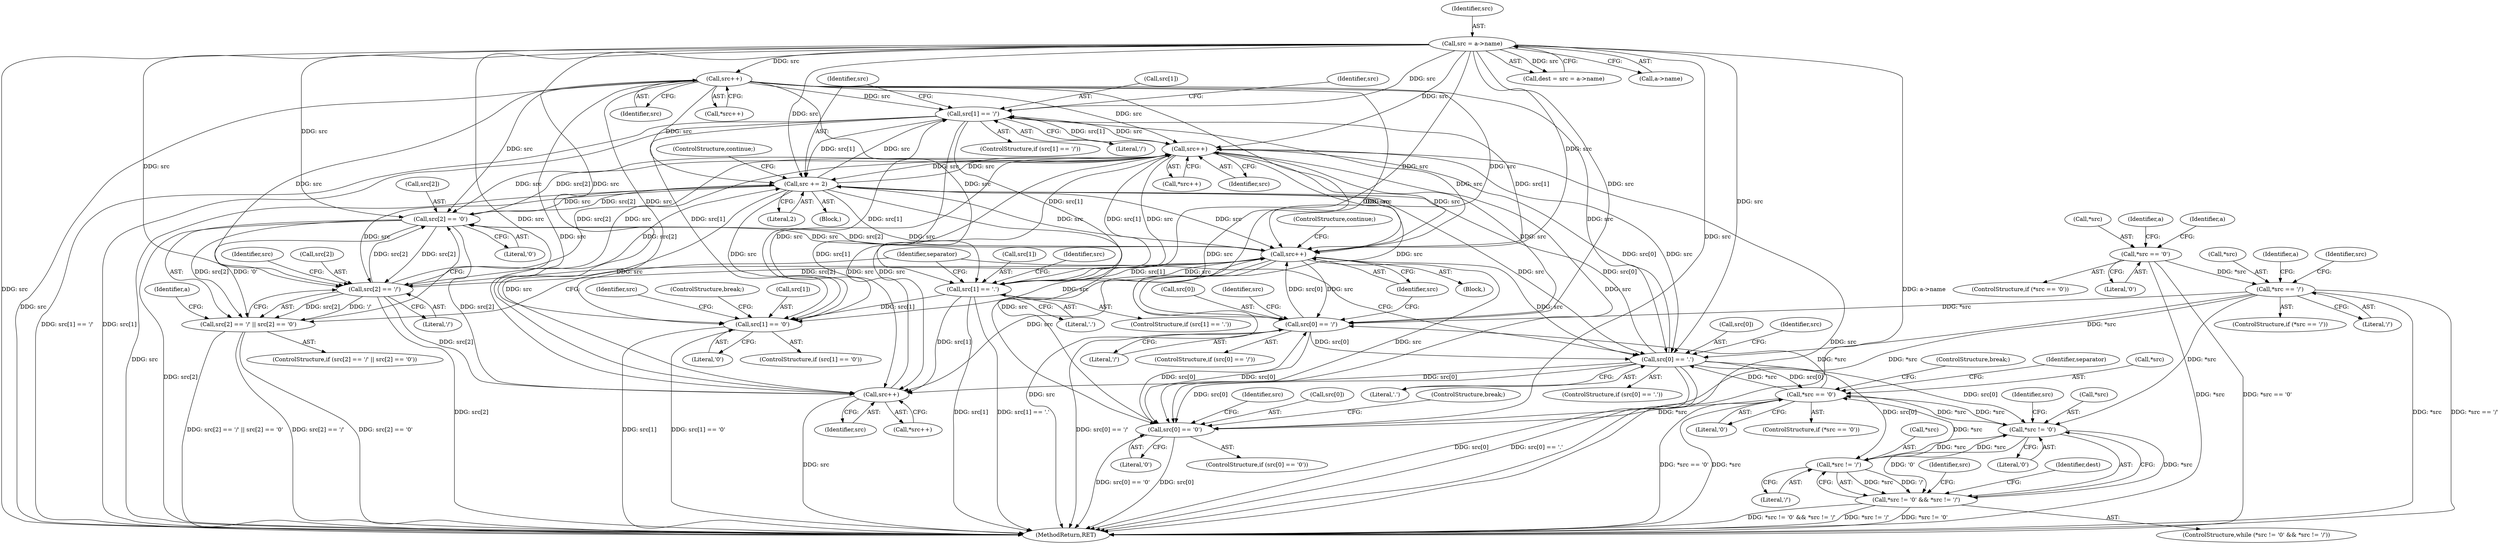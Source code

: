 digraph "0_libarchive_59357157706d47c365b2227739e17daba3607526_0@array" {
"1000212" [label="(Call,src[1] == '/')"];
"1000171" [label="(Call,src++)"];
"1000124" [label="(Call,src = a->name)"];
"1000293" [label="(Call,src++)"];
"1000218" [label="(Call,src += 2)"];
"1000237" [label="(Call,src[2] == '\0')"];
"1000191" [label="(Call,src++)"];
"1000185" [label="(Call,src[0] == '/')"];
"1000285" [label="(Call,*src == '\0')"];
"1000268" [label="(Call,*src != '\0')"];
"1000147" [label="(Call,*src == '/')"];
"1000130" [label="(Call,*src == '\0')"];
"1000196" [label="(Call,src[0] == '.')"];
"1000272" [label="(Call,*src != '/')"];
"1000176" [label="(Call,src[0] == '\0')"];
"1000212" [label="(Call,src[1] == '/')"];
"1000203" [label="(Call,src[1] == '\0')"];
"1000224" [label="(Call,src[1] == '.')"];
"1000232" [label="(Call,src[2] == '/')"];
"1000282" [label="(Call,src++)"];
"1000231" [label="(Call,src[2] == '/' || src[2] == '\0')"];
"1000267" [label="(Call,*src != '\0' && *src != '/')"];
"1000171" [label="(Call,src++)"];
"1000193" [label="(ControlStructure,continue;)"];
"1000202" [label="(ControlStructure,if (src[1] == '\0'))"];
"1000129" [label="(ControlStructure,if (*src == '\0'))"];
"1000287" [label="(Identifier,src)"];
"1000184" [label="(ControlStructure,if (src[0] == '/'))"];
"1000233" [label="(Call,src[2])"];
"1000269" [label="(Call,*src)"];
"1000212" [label="(Call,src[1] == '/')"];
"1000218" [label="(Call,src += 2)"];
"1000223" [label="(ControlStructure,if (src[1] == '.'))"];
"1000272" [label="(Call,*src != '/')"];
"1000186" [label="(Call,src[0])"];
"1000260" [label="(Identifier,separator)"];
"1000221" [label="(ControlStructure,continue;)"];
"1000200" [label="(Literal,'.')"];
"1000187" [label="(Identifier,src)"];
"1000267" [label="(Call,*src != '\0' && *src != '/')"];
"1000138" [label="(Identifier,a)"];
"1000225" [label="(Call,src[1])"];
"1000321" [label="(MethodReturn,RET)"];
"1000172" [label="(Identifier,src)"];
"1000203" [label="(Call,src[1] == '\0')"];
"1000281" [label="(Call,*src++)"];
"1000274" [label="(Identifier,src)"];
"1000217" [label="(Block,)"];
"1000204" [label="(Call,src[1])"];
"1000234" [label="(Identifier,src)"];
"1000124" [label="(Call,src = a->name)"];
"1000288" [label="(Literal,'\0')"];
"1000214" [label="(Identifier,src)"];
"1000176" [label="(Call,src[0] == '\0')"];
"1000147" [label="(Call,*src == '/')"];
"1000146" [label="(ControlStructure,if (*src == '/'))"];
"1000273" [label="(Call,*src)"];
"1000268" [label="(Call,*src != '\0')"];
"1000198" [label="(Identifier,src)"];
"1000213" [label="(Call,src[1])"];
"1000122" [label="(Call,dest = src = a->name)"];
"1000224" [label="(Call,src[1] == '.')"];
"1000241" [label="(Literal,'\0')"];
"1000175" [label="(ControlStructure,if (src[0] == '\0'))"];
"1000178" [label="(Identifier,src)"];
"1000292" [label="(Call,*src++)"];
"1000266" [label="(ControlStructure,while (*src != '\0' && *src != '/'))"];
"1000275" [label="(Literal,'/')"];
"1000228" [label="(Literal,'.')"];
"1000170" [label="(Call,*src++)"];
"1000284" [label="(ControlStructure,if (*src == '\0'))"];
"1000286" [label="(Call,*src)"];
"1000236" [label="(Literal,'/')"];
"1000280" [label="(Identifier,dest)"];
"1000196" [label="(Call,src[0] == '.')"];
"1000150" [label="(Literal,'/')"];
"1000283" [label="(Identifier,src)"];
"1000289" [label="(ControlStructure,break;)"];
"1000126" [label="(Call,a->name)"];
"1000219" [label="(Identifier,src)"];
"1000294" [label="(Identifier,src)"];
"1000192" [label="(Identifier,src)"];
"1000177" [label="(Call,src[0])"];
"1000195" [label="(ControlStructure,if (src[0] == '.'))"];
"1000231" [label="(Call,src[2] == '/' || src[2] == '\0')"];
"1000182" [label="(ControlStructure,break;)"];
"1000131" [label="(Call,*src)"];
"1000148" [label="(Call,*src)"];
"1000271" [label="(Literal,'\0')"];
"1000226" [label="(Identifier,src)"];
"1000237" [label="(Call,src[2] == '\0')"];
"1000209" [label="(ControlStructure,break;)"];
"1000246" [label="(Identifier,a)"];
"1000145" [label="(Identifier,a)"];
"1000205" [label="(Identifier,src)"];
"1000285" [label="(Call,*src == '\0')"];
"1000207" [label="(Literal,'\0')"];
"1000185" [label="(Call,src[0] == '/')"];
"1000130" [label="(Call,*src == '\0')"];
"1000238" [label="(Call,src[2])"];
"1000211" [label="(ControlStructure,if (src[1] == '/'))"];
"1000291" [label="(Identifier,separator)"];
"1000197" [label="(Call,src[0])"];
"1000180" [label="(Literal,'\0')"];
"1000189" [label="(Literal,'/')"];
"1000232" [label="(Call,src[2] == '/')"];
"1000282" [label="(Call,src++)"];
"1000216" [label="(Literal,'/')"];
"1000125" [label="(Identifier,src)"];
"1000190" [label="(Block,)"];
"1000191" [label="(Call,src++)"];
"1000293" [label="(Call,src++)"];
"1000155" [label="(Identifier,a)"];
"1000133" [label="(Literal,'\0')"];
"1000220" [label="(Literal,2)"];
"1000230" [label="(ControlStructure,if (src[2] == '/' || src[2] == '\0'))"];
"1000239" [label="(Identifier,src)"];
"1000212" -> "1000211"  [label="AST: "];
"1000212" -> "1000216"  [label="CFG: "];
"1000213" -> "1000212"  [label="AST: "];
"1000216" -> "1000212"  [label="AST: "];
"1000219" -> "1000212"  [label="CFG: "];
"1000226" -> "1000212"  [label="CFG: "];
"1000212" -> "1000321"  [label="DDG: src[1] == '/'"];
"1000212" -> "1000321"  [label="DDG: src[1]"];
"1000212" -> "1000191"  [label="DDG: src[1]"];
"1000212" -> "1000203"  [label="DDG: src[1]"];
"1000171" -> "1000212"  [label="DDG: src"];
"1000124" -> "1000212"  [label="DDG: src"];
"1000293" -> "1000212"  [label="DDG: src"];
"1000218" -> "1000212"  [label="DDG: src"];
"1000191" -> "1000212"  [label="DDG: src"];
"1000203" -> "1000212"  [label="DDG: src[1]"];
"1000212" -> "1000218"  [label="DDG: src[1]"];
"1000212" -> "1000224"  [label="DDG: src[1]"];
"1000212" -> "1000282"  [label="DDG: src[1]"];
"1000212" -> "1000293"  [label="DDG: src[1]"];
"1000171" -> "1000170"  [label="AST: "];
"1000171" -> "1000172"  [label="CFG: "];
"1000172" -> "1000171"  [label="AST: "];
"1000170" -> "1000171"  [label="CFG: "];
"1000171" -> "1000321"  [label="DDG: src"];
"1000124" -> "1000171"  [label="DDG: src"];
"1000171" -> "1000176"  [label="DDG: src"];
"1000171" -> "1000185"  [label="DDG: src"];
"1000171" -> "1000191"  [label="DDG: src"];
"1000171" -> "1000196"  [label="DDG: src"];
"1000171" -> "1000203"  [label="DDG: src"];
"1000171" -> "1000218"  [label="DDG: src"];
"1000171" -> "1000224"  [label="DDG: src"];
"1000171" -> "1000232"  [label="DDG: src"];
"1000171" -> "1000237"  [label="DDG: src"];
"1000171" -> "1000282"  [label="DDG: src"];
"1000171" -> "1000293"  [label="DDG: src"];
"1000124" -> "1000122"  [label="AST: "];
"1000124" -> "1000126"  [label="CFG: "];
"1000125" -> "1000124"  [label="AST: "];
"1000126" -> "1000124"  [label="AST: "];
"1000122" -> "1000124"  [label="CFG: "];
"1000124" -> "1000321"  [label="DDG: a->name"];
"1000124" -> "1000321"  [label="DDG: src"];
"1000124" -> "1000122"  [label="DDG: src"];
"1000124" -> "1000176"  [label="DDG: src"];
"1000124" -> "1000185"  [label="DDG: src"];
"1000124" -> "1000191"  [label="DDG: src"];
"1000124" -> "1000196"  [label="DDG: src"];
"1000124" -> "1000203"  [label="DDG: src"];
"1000124" -> "1000218"  [label="DDG: src"];
"1000124" -> "1000224"  [label="DDG: src"];
"1000124" -> "1000232"  [label="DDG: src"];
"1000124" -> "1000237"  [label="DDG: src"];
"1000124" -> "1000282"  [label="DDG: src"];
"1000124" -> "1000293"  [label="DDG: src"];
"1000293" -> "1000292"  [label="AST: "];
"1000293" -> "1000294"  [label="CFG: "];
"1000294" -> "1000293"  [label="AST: "];
"1000292" -> "1000293"  [label="CFG: "];
"1000293" -> "1000321"  [label="DDG: src"];
"1000293" -> "1000176"  [label="DDG: src"];
"1000293" -> "1000185"  [label="DDG: src"];
"1000293" -> "1000191"  [label="DDG: src"];
"1000293" -> "1000196"  [label="DDG: src"];
"1000293" -> "1000203"  [label="DDG: src"];
"1000293" -> "1000218"  [label="DDG: src"];
"1000293" -> "1000224"  [label="DDG: src"];
"1000293" -> "1000232"  [label="DDG: src"];
"1000293" -> "1000237"  [label="DDG: src"];
"1000293" -> "1000282"  [label="DDG: src"];
"1000218" -> "1000293"  [label="DDG: src"];
"1000237" -> "1000293"  [label="DDG: src[2]"];
"1000196" -> "1000293"  [label="DDG: src[0]"];
"1000282" -> "1000293"  [label="DDG: src"];
"1000191" -> "1000293"  [label="DDG: src"];
"1000224" -> "1000293"  [label="DDG: src[1]"];
"1000232" -> "1000293"  [label="DDG: src[2]"];
"1000218" -> "1000217"  [label="AST: "];
"1000218" -> "1000220"  [label="CFG: "];
"1000219" -> "1000218"  [label="AST: "];
"1000220" -> "1000218"  [label="AST: "];
"1000221" -> "1000218"  [label="CFG: "];
"1000218" -> "1000321"  [label="DDG: src"];
"1000218" -> "1000176"  [label="DDG: src"];
"1000218" -> "1000185"  [label="DDG: src"];
"1000218" -> "1000191"  [label="DDG: src"];
"1000218" -> "1000196"  [label="DDG: src"];
"1000218" -> "1000203"  [label="DDG: src"];
"1000237" -> "1000218"  [label="DDG: src[2]"];
"1000196" -> "1000218"  [label="DDG: src[0]"];
"1000191" -> "1000218"  [label="DDG: src"];
"1000232" -> "1000218"  [label="DDG: src[2]"];
"1000218" -> "1000224"  [label="DDG: src"];
"1000218" -> "1000232"  [label="DDG: src"];
"1000218" -> "1000237"  [label="DDG: src"];
"1000218" -> "1000282"  [label="DDG: src"];
"1000237" -> "1000231"  [label="AST: "];
"1000237" -> "1000241"  [label="CFG: "];
"1000238" -> "1000237"  [label="AST: "];
"1000241" -> "1000237"  [label="AST: "];
"1000231" -> "1000237"  [label="CFG: "];
"1000237" -> "1000321"  [label="DDG: src[2]"];
"1000237" -> "1000191"  [label="DDG: src[2]"];
"1000237" -> "1000232"  [label="DDG: src[2]"];
"1000237" -> "1000231"  [label="DDG: src[2]"];
"1000237" -> "1000231"  [label="DDG: '\0'"];
"1000191" -> "1000237"  [label="DDG: src"];
"1000232" -> "1000237"  [label="DDG: src[2]"];
"1000237" -> "1000282"  [label="DDG: src[2]"];
"1000191" -> "1000190"  [label="AST: "];
"1000191" -> "1000192"  [label="CFG: "];
"1000192" -> "1000191"  [label="AST: "];
"1000193" -> "1000191"  [label="CFG: "];
"1000191" -> "1000321"  [label="DDG: src"];
"1000191" -> "1000176"  [label="DDG: src"];
"1000191" -> "1000185"  [label="DDG: src"];
"1000185" -> "1000191"  [label="DDG: src[0]"];
"1000224" -> "1000191"  [label="DDG: src[1]"];
"1000232" -> "1000191"  [label="DDG: src[2]"];
"1000191" -> "1000196"  [label="DDG: src"];
"1000191" -> "1000203"  [label="DDG: src"];
"1000191" -> "1000224"  [label="DDG: src"];
"1000191" -> "1000232"  [label="DDG: src"];
"1000191" -> "1000282"  [label="DDG: src"];
"1000185" -> "1000184"  [label="AST: "];
"1000185" -> "1000189"  [label="CFG: "];
"1000186" -> "1000185"  [label="AST: "];
"1000189" -> "1000185"  [label="AST: "];
"1000192" -> "1000185"  [label="CFG: "];
"1000198" -> "1000185"  [label="CFG: "];
"1000185" -> "1000321"  [label="DDG: src[0] == '/'"];
"1000185" -> "1000176"  [label="DDG: src[0]"];
"1000285" -> "1000185"  [label="DDG: *src"];
"1000147" -> "1000185"  [label="DDG: *src"];
"1000176" -> "1000185"  [label="DDG: src[0]"];
"1000185" -> "1000196"  [label="DDG: src[0]"];
"1000285" -> "1000284"  [label="AST: "];
"1000285" -> "1000288"  [label="CFG: "];
"1000286" -> "1000285"  [label="AST: "];
"1000288" -> "1000285"  [label="AST: "];
"1000289" -> "1000285"  [label="CFG: "];
"1000291" -> "1000285"  [label="CFG: "];
"1000285" -> "1000321"  [label="DDG: *src"];
"1000285" -> "1000321"  [label="DDG: *src == '\0'"];
"1000285" -> "1000176"  [label="DDG: *src"];
"1000285" -> "1000196"  [label="DDG: *src"];
"1000285" -> "1000268"  [label="DDG: *src"];
"1000268" -> "1000285"  [label="DDG: *src"];
"1000196" -> "1000285"  [label="DDG: src[0]"];
"1000272" -> "1000285"  [label="DDG: *src"];
"1000268" -> "1000267"  [label="AST: "];
"1000268" -> "1000271"  [label="CFG: "];
"1000269" -> "1000268"  [label="AST: "];
"1000271" -> "1000268"  [label="AST: "];
"1000274" -> "1000268"  [label="CFG: "];
"1000267" -> "1000268"  [label="CFG: "];
"1000268" -> "1000267"  [label="DDG: *src"];
"1000268" -> "1000267"  [label="DDG: '\0'"];
"1000147" -> "1000268"  [label="DDG: *src"];
"1000196" -> "1000268"  [label="DDG: src[0]"];
"1000272" -> "1000268"  [label="DDG: *src"];
"1000268" -> "1000272"  [label="DDG: *src"];
"1000147" -> "1000146"  [label="AST: "];
"1000147" -> "1000150"  [label="CFG: "];
"1000148" -> "1000147"  [label="AST: "];
"1000150" -> "1000147"  [label="AST: "];
"1000155" -> "1000147"  [label="CFG: "];
"1000178" -> "1000147"  [label="CFG: "];
"1000147" -> "1000321"  [label="DDG: *src"];
"1000147" -> "1000321"  [label="DDG: *src == '/'"];
"1000130" -> "1000147"  [label="DDG: *src"];
"1000147" -> "1000176"  [label="DDG: *src"];
"1000147" -> "1000196"  [label="DDG: *src"];
"1000130" -> "1000129"  [label="AST: "];
"1000130" -> "1000133"  [label="CFG: "];
"1000131" -> "1000130"  [label="AST: "];
"1000133" -> "1000130"  [label="AST: "];
"1000138" -> "1000130"  [label="CFG: "];
"1000145" -> "1000130"  [label="CFG: "];
"1000130" -> "1000321"  [label="DDG: *src == '\0'"];
"1000130" -> "1000321"  [label="DDG: *src"];
"1000196" -> "1000195"  [label="AST: "];
"1000196" -> "1000200"  [label="CFG: "];
"1000197" -> "1000196"  [label="AST: "];
"1000200" -> "1000196"  [label="AST: "];
"1000205" -> "1000196"  [label="CFG: "];
"1000260" -> "1000196"  [label="CFG: "];
"1000196" -> "1000321"  [label="DDG: src[0]"];
"1000196" -> "1000321"  [label="DDG: src[0] == '.'"];
"1000196" -> "1000176"  [label="DDG: src[0]"];
"1000196" -> "1000272"  [label="DDG: src[0]"];
"1000196" -> "1000282"  [label="DDG: src[0]"];
"1000272" -> "1000267"  [label="AST: "];
"1000272" -> "1000275"  [label="CFG: "];
"1000273" -> "1000272"  [label="AST: "];
"1000275" -> "1000272"  [label="AST: "];
"1000267" -> "1000272"  [label="CFG: "];
"1000272" -> "1000267"  [label="DDG: *src"];
"1000272" -> "1000267"  [label="DDG: '/'"];
"1000176" -> "1000175"  [label="AST: "];
"1000176" -> "1000180"  [label="CFG: "];
"1000177" -> "1000176"  [label="AST: "];
"1000180" -> "1000176"  [label="AST: "];
"1000182" -> "1000176"  [label="CFG: "];
"1000187" -> "1000176"  [label="CFG: "];
"1000176" -> "1000321"  [label="DDG: src[0] == '\0'"];
"1000176" -> "1000321"  [label="DDG: src[0]"];
"1000203" -> "1000202"  [label="AST: "];
"1000203" -> "1000207"  [label="CFG: "];
"1000204" -> "1000203"  [label="AST: "];
"1000207" -> "1000203"  [label="AST: "];
"1000209" -> "1000203"  [label="CFG: "];
"1000214" -> "1000203"  [label="CFG: "];
"1000203" -> "1000321"  [label="DDG: src[1] == '\0'"];
"1000203" -> "1000321"  [label="DDG: src[1]"];
"1000224" -> "1000203"  [label="DDG: src[1]"];
"1000224" -> "1000223"  [label="AST: "];
"1000224" -> "1000228"  [label="CFG: "];
"1000225" -> "1000224"  [label="AST: "];
"1000228" -> "1000224"  [label="AST: "];
"1000234" -> "1000224"  [label="CFG: "];
"1000260" -> "1000224"  [label="CFG: "];
"1000224" -> "1000321"  [label="DDG: src[1]"];
"1000224" -> "1000321"  [label="DDG: src[1] == '.'"];
"1000224" -> "1000282"  [label="DDG: src[1]"];
"1000232" -> "1000231"  [label="AST: "];
"1000232" -> "1000236"  [label="CFG: "];
"1000233" -> "1000232"  [label="AST: "];
"1000236" -> "1000232"  [label="AST: "];
"1000239" -> "1000232"  [label="CFG: "];
"1000231" -> "1000232"  [label="CFG: "];
"1000232" -> "1000321"  [label="DDG: src[2]"];
"1000232" -> "1000231"  [label="DDG: src[2]"];
"1000232" -> "1000231"  [label="DDG: '/'"];
"1000232" -> "1000282"  [label="DDG: src[2]"];
"1000282" -> "1000281"  [label="AST: "];
"1000282" -> "1000283"  [label="CFG: "];
"1000283" -> "1000282"  [label="AST: "];
"1000281" -> "1000282"  [label="CFG: "];
"1000282" -> "1000321"  [label="DDG: src"];
"1000231" -> "1000230"  [label="AST: "];
"1000246" -> "1000231"  [label="CFG: "];
"1000260" -> "1000231"  [label="CFG: "];
"1000231" -> "1000321"  [label="DDG: src[2] == '\0'"];
"1000231" -> "1000321"  [label="DDG: src[2] == '/' || src[2] == '\0'"];
"1000231" -> "1000321"  [label="DDG: src[2] == '/'"];
"1000267" -> "1000266"  [label="AST: "];
"1000280" -> "1000267"  [label="CFG: "];
"1000287" -> "1000267"  [label="CFG: "];
"1000267" -> "1000321"  [label="DDG: *src != '\0'"];
"1000267" -> "1000321"  [label="DDG: *src != '\0' && *src != '/'"];
"1000267" -> "1000321"  [label="DDG: *src != '/'"];
}
